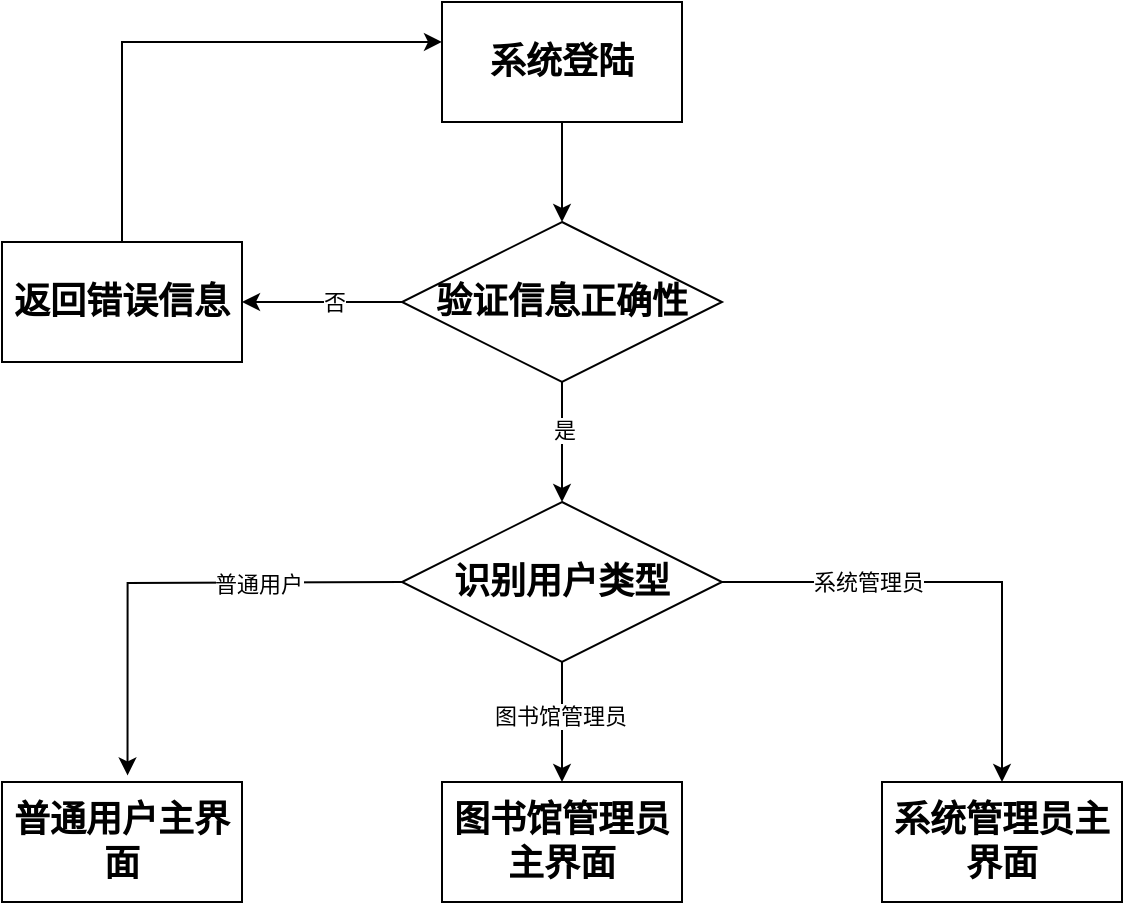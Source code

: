 <mxfile version="24.4.9" type="github">
  <diagram name="第 1 页" id="JOFmdDjUoj3oeklZM15o">
    <mxGraphModel dx="478" dy="263" grid="1" gridSize="10" guides="1" tooltips="1" connect="1" arrows="1" fold="1" page="1" pageScale="1" pageWidth="827" pageHeight="1169" math="0" shadow="0">
      <root>
        <mxCell id="0" />
        <mxCell id="1" parent="0" />
        <mxCell id="ZKubR5JttQIZ2X8n6Gh2-9" value="" style="edgeStyle=orthogonalEdgeStyle;rounded=0;orthogonalLoop=1;jettySize=auto;html=1;" edge="1" parent="1" source="ZKubR5JttQIZ2X8n6Gh2-1" target="ZKubR5JttQIZ2X8n6Gh2-3">
          <mxGeometry relative="1" as="geometry" />
        </mxCell>
        <mxCell id="ZKubR5JttQIZ2X8n6Gh2-1" value="&lt;h2 style=&quot;font-size: 18px;&quot;&gt;系统登陆&lt;/h2&gt;" style="rounded=0;whiteSpace=wrap;html=1;fontFamily=Times New Roman;fontSize=18;" vertex="1" parent="1">
          <mxGeometry x="340" y="180" width="120" height="60" as="geometry" />
        </mxCell>
        <mxCell id="ZKubR5JttQIZ2X8n6Gh2-2" value="&lt;h2&gt;返回错误信息&lt;/h2&gt;" style="rounded=0;whiteSpace=wrap;html=1;" vertex="1" parent="1">
          <mxGeometry x="120" y="300" width="120" height="60" as="geometry" />
        </mxCell>
        <mxCell id="ZKubR5JttQIZ2X8n6Gh2-10" value="" style="edgeStyle=orthogonalEdgeStyle;rounded=0;orthogonalLoop=1;jettySize=auto;html=1;" edge="1" parent="1" source="ZKubR5JttQIZ2X8n6Gh2-3" target="ZKubR5JttQIZ2X8n6Gh2-4">
          <mxGeometry relative="1" as="geometry" />
        </mxCell>
        <mxCell id="ZKubR5JttQIZ2X8n6Gh2-18" value="是" style="edgeLabel;html=1;align=center;verticalAlign=middle;resizable=0;points=[];" vertex="1" connectable="0" parent="ZKubR5JttQIZ2X8n6Gh2-10">
          <mxGeometry x="-0.211" y="1" relative="1" as="geometry">
            <mxPoint as="offset" />
          </mxGeometry>
        </mxCell>
        <mxCell id="ZKubR5JttQIZ2X8n6Gh2-15" value="" style="edgeStyle=orthogonalEdgeStyle;rounded=0;orthogonalLoop=1;jettySize=auto;html=1;" edge="1" parent="1" source="ZKubR5JttQIZ2X8n6Gh2-3" target="ZKubR5JttQIZ2X8n6Gh2-2">
          <mxGeometry relative="1" as="geometry" />
        </mxCell>
        <mxCell id="ZKubR5JttQIZ2X8n6Gh2-17" value="否" style="edgeLabel;html=1;align=center;verticalAlign=middle;resizable=0;points=[];" vertex="1" connectable="0" parent="ZKubR5JttQIZ2X8n6Gh2-15">
          <mxGeometry x="-0.15" relative="1" as="geometry">
            <mxPoint as="offset" />
          </mxGeometry>
        </mxCell>
        <mxCell id="ZKubR5JttQIZ2X8n6Gh2-3" value="&lt;h2&gt;验证信息正确性&lt;/h2&gt;" style="rhombus;whiteSpace=wrap;html=1;" vertex="1" parent="1">
          <mxGeometry x="320" y="290" width="160" height="80" as="geometry" />
        </mxCell>
        <mxCell id="ZKubR5JttQIZ2X8n6Gh2-11" value="" style="edgeStyle=orthogonalEdgeStyle;rounded=0;orthogonalLoop=1;jettySize=auto;html=1;" edge="1" parent="1" source="ZKubR5JttQIZ2X8n6Gh2-4" target="ZKubR5JttQIZ2X8n6Gh2-7">
          <mxGeometry relative="1" as="geometry" />
        </mxCell>
        <mxCell id="ZKubR5JttQIZ2X8n6Gh2-20" value="图书馆管理员" style="edgeLabel;html=1;align=center;verticalAlign=middle;resizable=0;points=[];" vertex="1" connectable="0" parent="ZKubR5JttQIZ2X8n6Gh2-11">
          <mxGeometry x="-0.097" y="-1" relative="1" as="geometry">
            <mxPoint as="offset" />
          </mxGeometry>
        </mxCell>
        <mxCell id="ZKubR5JttQIZ2X8n6Gh2-12" style="edgeStyle=orthogonalEdgeStyle;rounded=0;orthogonalLoop=1;jettySize=auto;html=1;exitX=0.5;exitY=1;exitDx=0;exitDy=0;entryX=0.523;entryY=-0.055;entryDx=0;entryDy=0;entryPerimeter=0;" edge="1" parent="1" target="ZKubR5JttQIZ2X8n6Gh2-6">
          <mxGeometry relative="1" as="geometry">
            <mxPoint x="319.97" y="470" as="sourcePoint" />
            <mxPoint x="99.97" y="530" as="targetPoint" />
          </mxGeometry>
        </mxCell>
        <mxCell id="ZKubR5JttQIZ2X8n6Gh2-19" value="普通用户" style="edgeLabel;html=1;align=center;verticalAlign=middle;resizable=0;points=[];" vertex="1" connectable="0" parent="ZKubR5JttQIZ2X8n6Gh2-12">
          <mxGeometry x="-0.377" relative="1" as="geometry">
            <mxPoint as="offset" />
          </mxGeometry>
        </mxCell>
        <mxCell id="ZKubR5JttQIZ2X8n6Gh2-14" style="edgeStyle=orthogonalEdgeStyle;rounded=0;orthogonalLoop=1;jettySize=auto;html=1;exitX=1;exitY=0.5;exitDx=0;exitDy=0;" edge="1" parent="1" source="ZKubR5JttQIZ2X8n6Gh2-4" target="ZKubR5JttQIZ2X8n6Gh2-8">
          <mxGeometry relative="1" as="geometry">
            <mxPoint x="400" y="540" as="sourcePoint" />
          </mxGeometry>
        </mxCell>
        <mxCell id="ZKubR5JttQIZ2X8n6Gh2-21" value="系统管理员" style="edgeLabel;html=1;align=center;verticalAlign=middle;resizable=0;points=[];" vertex="1" connectable="0" parent="ZKubR5JttQIZ2X8n6Gh2-14">
          <mxGeometry x="-0.397" relative="1" as="geometry">
            <mxPoint as="offset" />
          </mxGeometry>
        </mxCell>
        <mxCell id="ZKubR5JttQIZ2X8n6Gh2-4" value="&lt;h2&gt;识别用户类型&lt;/h2&gt;" style="rhombus;whiteSpace=wrap;html=1;" vertex="1" parent="1">
          <mxGeometry x="320" y="430" width="160" height="80" as="geometry" />
        </mxCell>
        <mxCell id="ZKubR5JttQIZ2X8n6Gh2-6" value="&lt;h2&gt;普通用户主界面&lt;/h2&gt;" style="whiteSpace=wrap;html=1;" vertex="1" parent="1">
          <mxGeometry x="120" y="570" width="120" height="60" as="geometry" />
        </mxCell>
        <mxCell id="ZKubR5JttQIZ2X8n6Gh2-7" value="&lt;h2&gt;图书馆管理员主界面&lt;/h2&gt;" style="whiteSpace=wrap;html=1;" vertex="1" parent="1">
          <mxGeometry x="340" y="570" width="120" height="60" as="geometry" />
        </mxCell>
        <mxCell id="ZKubR5JttQIZ2X8n6Gh2-8" value="&lt;h2&gt;系统管理员主界面&lt;/h2&gt;" style="whiteSpace=wrap;html=1;" vertex="1" parent="1">
          <mxGeometry x="560" y="570" width="120" height="60" as="geometry" />
        </mxCell>
        <mxCell id="ZKubR5JttQIZ2X8n6Gh2-16" style="edgeStyle=orthogonalEdgeStyle;rounded=0;orthogonalLoop=1;jettySize=auto;html=1;entryX=0;entryY=0.333;entryDx=0;entryDy=0;entryPerimeter=0;exitX=0.5;exitY=0;exitDx=0;exitDy=0;" edge="1" parent="1" source="ZKubR5JttQIZ2X8n6Gh2-2" target="ZKubR5JttQIZ2X8n6Gh2-1">
          <mxGeometry relative="1" as="geometry" />
        </mxCell>
      </root>
    </mxGraphModel>
  </diagram>
</mxfile>

